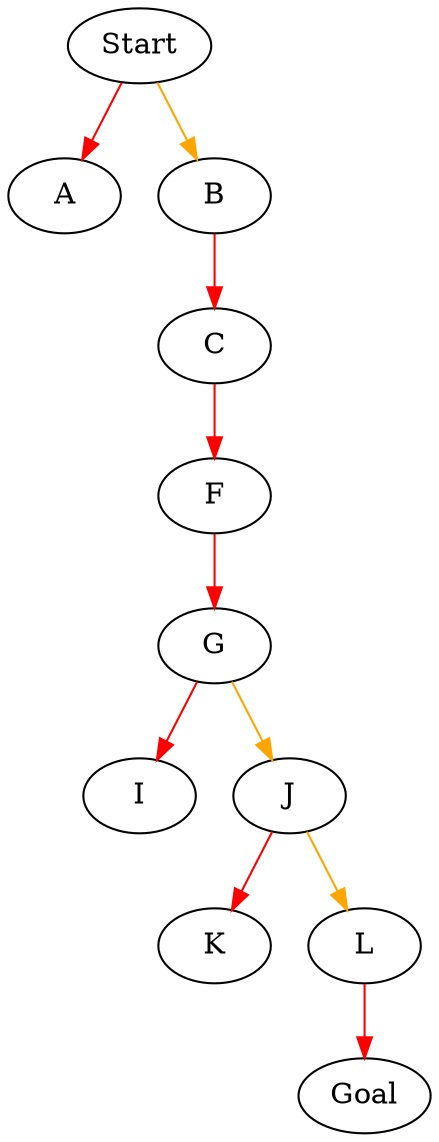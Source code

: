 digraph maze {
  rankdir = TB;

  "Start" -> "A" [
    color = red;
  ];

  "Start" -> "B" [
    color = orange;
  ];

  "B" -> "C" [
    color = red;
  ];

  "C" -> "F" [
    color = red;
  ];

  "F" -> "G" [
    color = red;
  ];

  "G" -> "I" [
    color = red;
  ];

  "G" -> "J" [
    color = orange;
  ];

  "J" -> "K" [
    color = red;
  ];

  "J" -> "L" [
    color = orange;
  ];

  "L" -> "Goal" [
    color = red;
  ];
}